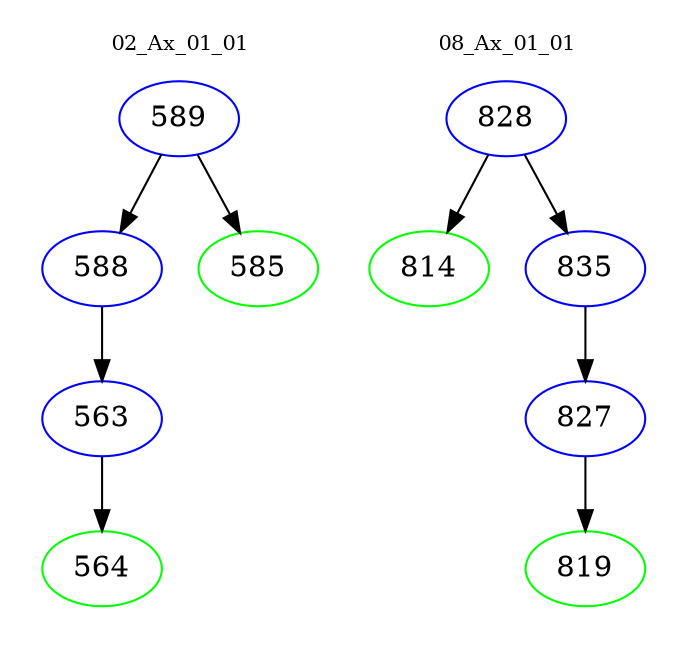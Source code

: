 digraph{
subgraph cluster_0 {
color = white
label = "02_Ax_01_01";
fontsize=10;
T0_589 [label="589", color="blue"]
T0_589 -> T0_588 [color="black"]
T0_588 [label="588", color="blue"]
T0_588 -> T0_563 [color="black"]
T0_563 [label="563", color="blue"]
T0_563 -> T0_564 [color="black"]
T0_564 [label="564", color="green"]
T0_589 -> T0_585 [color="black"]
T0_585 [label="585", color="green"]
}
subgraph cluster_1 {
color = white
label = "08_Ax_01_01";
fontsize=10;
T1_828 [label="828", color="blue"]
T1_828 -> T1_814 [color="black"]
T1_814 [label="814", color="green"]
T1_828 -> T1_835 [color="black"]
T1_835 [label="835", color="blue"]
T1_835 -> T1_827 [color="black"]
T1_827 [label="827", color="blue"]
T1_827 -> T1_819 [color="black"]
T1_819 [label="819", color="green"]
}
}
